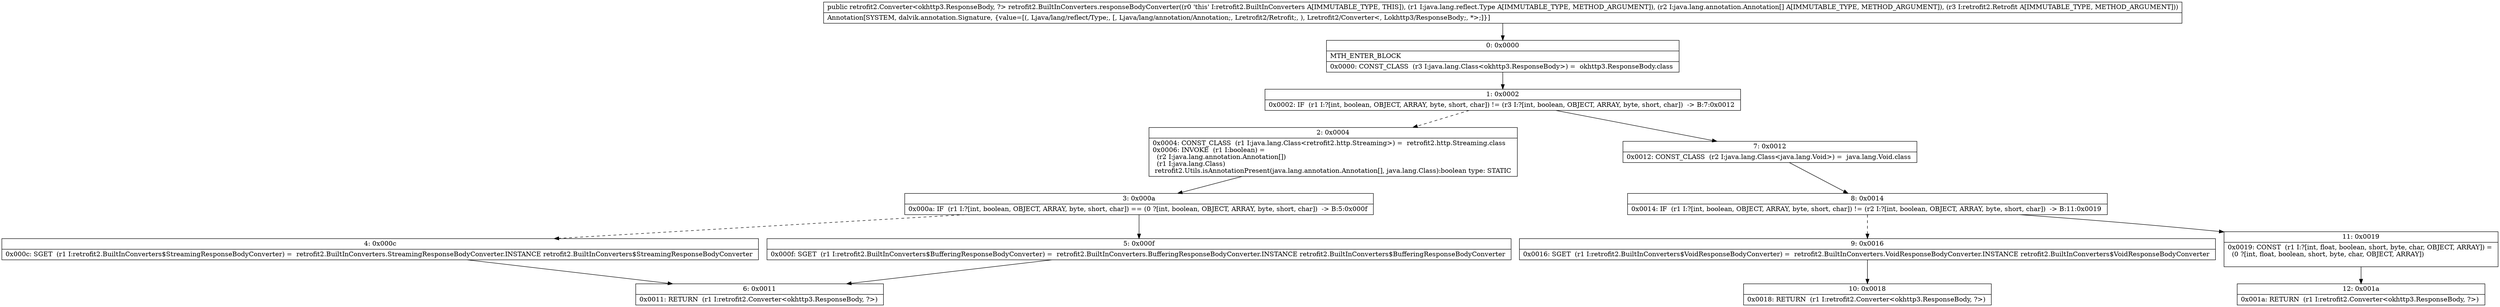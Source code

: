 digraph "CFG forretrofit2.BuiltInConverters.responseBodyConverter(Ljava\/lang\/reflect\/Type;[Ljava\/lang\/annotation\/Annotation;Lretrofit2\/Retrofit;)Lretrofit2\/Converter;" {
Node_0 [shape=record,label="{0\:\ 0x0000|MTH_ENTER_BLOCK\l|0x0000: CONST_CLASS  (r3 I:java.lang.Class\<okhttp3.ResponseBody\>) =  okhttp3.ResponseBody.class \l}"];
Node_1 [shape=record,label="{1\:\ 0x0002|0x0002: IF  (r1 I:?[int, boolean, OBJECT, ARRAY, byte, short, char]) != (r3 I:?[int, boolean, OBJECT, ARRAY, byte, short, char])  \-\> B:7:0x0012 \l}"];
Node_2 [shape=record,label="{2\:\ 0x0004|0x0004: CONST_CLASS  (r1 I:java.lang.Class\<retrofit2.http.Streaming\>) =  retrofit2.http.Streaming.class \l0x0006: INVOKE  (r1 I:boolean) = \l  (r2 I:java.lang.annotation.Annotation[])\l  (r1 I:java.lang.Class)\l retrofit2.Utils.isAnnotationPresent(java.lang.annotation.Annotation[], java.lang.Class):boolean type: STATIC \l}"];
Node_3 [shape=record,label="{3\:\ 0x000a|0x000a: IF  (r1 I:?[int, boolean, OBJECT, ARRAY, byte, short, char]) == (0 ?[int, boolean, OBJECT, ARRAY, byte, short, char])  \-\> B:5:0x000f \l}"];
Node_4 [shape=record,label="{4\:\ 0x000c|0x000c: SGET  (r1 I:retrofit2.BuiltInConverters$StreamingResponseBodyConverter) =  retrofit2.BuiltInConverters.StreamingResponseBodyConverter.INSTANCE retrofit2.BuiltInConverters$StreamingResponseBodyConverter \l}"];
Node_5 [shape=record,label="{5\:\ 0x000f|0x000f: SGET  (r1 I:retrofit2.BuiltInConverters$BufferingResponseBodyConverter) =  retrofit2.BuiltInConverters.BufferingResponseBodyConverter.INSTANCE retrofit2.BuiltInConverters$BufferingResponseBodyConverter \l}"];
Node_6 [shape=record,label="{6\:\ 0x0011|0x0011: RETURN  (r1 I:retrofit2.Converter\<okhttp3.ResponseBody, ?\>) \l}"];
Node_7 [shape=record,label="{7\:\ 0x0012|0x0012: CONST_CLASS  (r2 I:java.lang.Class\<java.lang.Void\>) =  java.lang.Void.class \l}"];
Node_8 [shape=record,label="{8\:\ 0x0014|0x0014: IF  (r1 I:?[int, boolean, OBJECT, ARRAY, byte, short, char]) != (r2 I:?[int, boolean, OBJECT, ARRAY, byte, short, char])  \-\> B:11:0x0019 \l}"];
Node_9 [shape=record,label="{9\:\ 0x0016|0x0016: SGET  (r1 I:retrofit2.BuiltInConverters$VoidResponseBodyConverter) =  retrofit2.BuiltInConverters.VoidResponseBodyConverter.INSTANCE retrofit2.BuiltInConverters$VoidResponseBodyConverter \l}"];
Node_10 [shape=record,label="{10\:\ 0x0018|0x0018: RETURN  (r1 I:retrofit2.Converter\<okhttp3.ResponseBody, ?\>) \l}"];
Node_11 [shape=record,label="{11\:\ 0x0019|0x0019: CONST  (r1 I:?[int, float, boolean, short, byte, char, OBJECT, ARRAY]) = \l  (0 ?[int, float, boolean, short, byte, char, OBJECT, ARRAY])\l \l}"];
Node_12 [shape=record,label="{12\:\ 0x001a|0x001a: RETURN  (r1 I:retrofit2.Converter\<okhttp3.ResponseBody, ?\>) \l}"];
MethodNode[shape=record,label="{public retrofit2.Converter\<okhttp3.ResponseBody, ?\> retrofit2.BuiltInConverters.responseBodyConverter((r0 'this' I:retrofit2.BuiltInConverters A[IMMUTABLE_TYPE, THIS]), (r1 I:java.lang.reflect.Type A[IMMUTABLE_TYPE, METHOD_ARGUMENT]), (r2 I:java.lang.annotation.Annotation[] A[IMMUTABLE_TYPE, METHOD_ARGUMENT]), (r3 I:retrofit2.Retrofit A[IMMUTABLE_TYPE, METHOD_ARGUMENT]))  | Annotation[SYSTEM, dalvik.annotation.Signature, \{value=[(, Ljava\/lang\/reflect\/Type;, [, Ljava\/lang\/annotation\/Annotation;, Lretrofit2\/Retrofit;, ), Lretrofit2\/Converter\<, Lokhttp3\/ResponseBody;, *\>;]\}]\l}"];
MethodNode -> Node_0;
Node_0 -> Node_1;
Node_1 -> Node_2[style=dashed];
Node_1 -> Node_7;
Node_2 -> Node_3;
Node_3 -> Node_4[style=dashed];
Node_3 -> Node_5;
Node_4 -> Node_6;
Node_5 -> Node_6;
Node_7 -> Node_8;
Node_8 -> Node_9[style=dashed];
Node_8 -> Node_11;
Node_9 -> Node_10;
Node_11 -> Node_12;
}

